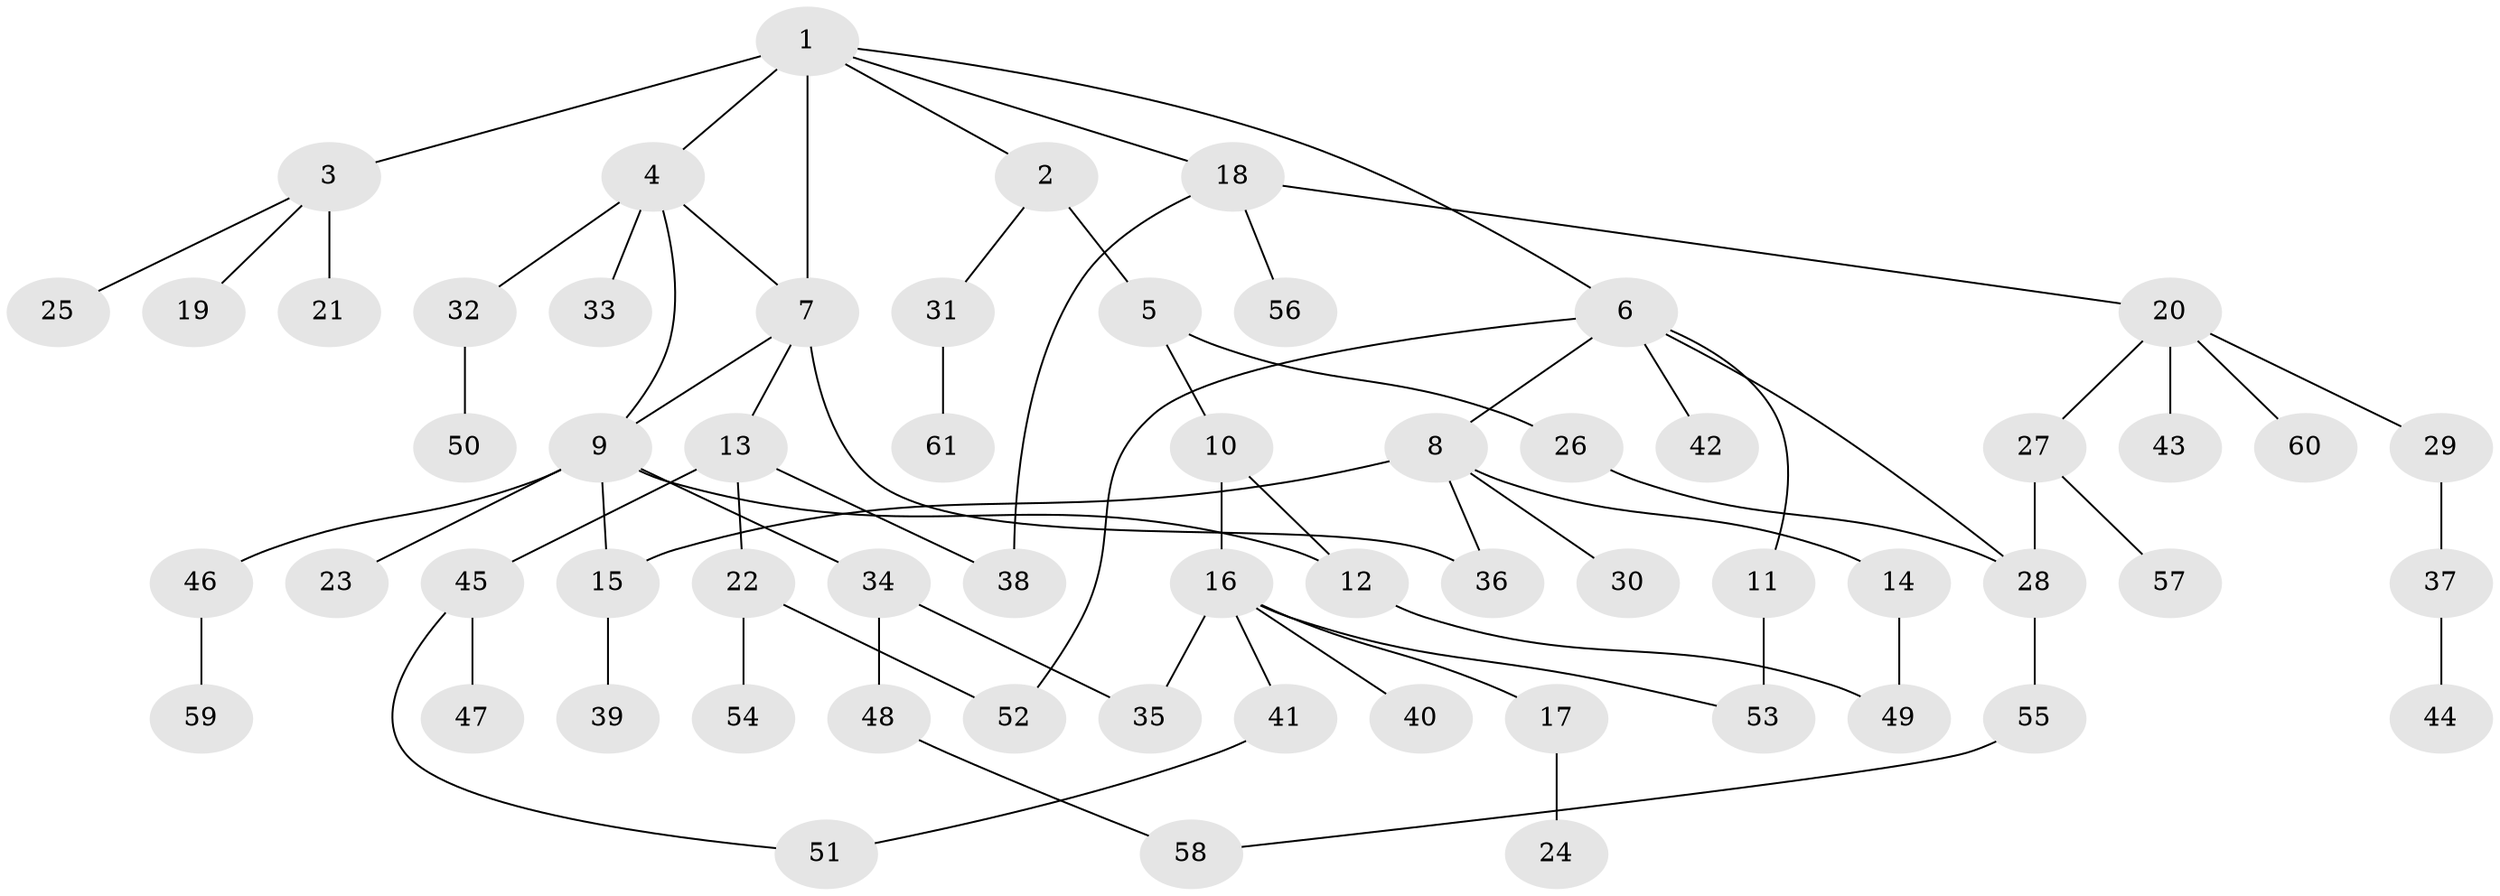 // original degree distribution, {7: 0.016666666666666666, 5: 0.058333333333333334, 2: 0.2833333333333333, 4: 0.075, 3: 0.125, 6: 0.025, 1: 0.4166666666666667}
// Generated by graph-tools (version 1.1) at 2025/34/03/09/25 02:34:20]
// undirected, 61 vertices, 74 edges
graph export_dot {
graph [start="1"]
  node [color=gray90,style=filled];
  1;
  2;
  3;
  4;
  5;
  6;
  7;
  8;
  9;
  10;
  11;
  12;
  13;
  14;
  15;
  16;
  17;
  18;
  19;
  20;
  21;
  22;
  23;
  24;
  25;
  26;
  27;
  28;
  29;
  30;
  31;
  32;
  33;
  34;
  35;
  36;
  37;
  38;
  39;
  40;
  41;
  42;
  43;
  44;
  45;
  46;
  47;
  48;
  49;
  50;
  51;
  52;
  53;
  54;
  55;
  56;
  57;
  58;
  59;
  60;
  61;
  1 -- 2 [weight=1.0];
  1 -- 3 [weight=2.0];
  1 -- 4 [weight=1.0];
  1 -- 6 [weight=1.0];
  1 -- 7 [weight=1.0];
  1 -- 18 [weight=1.0];
  2 -- 5 [weight=2.0];
  2 -- 31 [weight=1.0];
  3 -- 19 [weight=1.0];
  3 -- 21 [weight=1.0];
  3 -- 25 [weight=1.0];
  4 -- 7 [weight=1.0];
  4 -- 9 [weight=1.0];
  4 -- 32 [weight=1.0];
  4 -- 33 [weight=2.0];
  5 -- 10 [weight=1.0];
  5 -- 26 [weight=1.0];
  6 -- 8 [weight=1.0];
  6 -- 11 [weight=1.0];
  6 -- 28 [weight=1.0];
  6 -- 42 [weight=1.0];
  6 -- 52 [weight=1.0];
  7 -- 9 [weight=1.0];
  7 -- 13 [weight=1.0];
  7 -- 36 [weight=1.0];
  8 -- 14 [weight=1.0];
  8 -- 15 [weight=1.0];
  8 -- 30 [weight=1.0];
  8 -- 36 [weight=1.0];
  9 -- 12 [weight=1.0];
  9 -- 15 [weight=1.0];
  9 -- 23 [weight=4.0];
  9 -- 34 [weight=1.0];
  9 -- 46 [weight=1.0];
  10 -- 12 [weight=1.0];
  10 -- 16 [weight=1.0];
  11 -- 53 [weight=2.0];
  12 -- 49 [weight=1.0];
  13 -- 22 [weight=1.0];
  13 -- 38 [weight=1.0];
  13 -- 45 [weight=1.0];
  14 -- 49 [weight=1.0];
  15 -- 39 [weight=1.0];
  16 -- 17 [weight=1.0];
  16 -- 35 [weight=1.0];
  16 -- 40 [weight=1.0];
  16 -- 41 [weight=1.0];
  16 -- 53 [weight=1.0];
  17 -- 24 [weight=1.0];
  18 -- 20 [weight=1.0];
  18 -- 38 [weight=1.0];
  18 -- 56 [weight=1.0];
  20 -- 27 [weight=1.0];
  20 -- 29 [weight=1.0];
  20 -- 43 [weight=1.0];
  20 -- 60 [weight=1.0];
  22 -- 52 [weight=1.0];
  22 -- 54 [weight=1.0];
  26 -- 28 [weight=1.0];
  27 -- 28 [weight=1.0];
  27 -- 57 [weight=1.0];
  28 -- 55 [weight=1.0];
  29 -- 37 [weight=1.0];
  31 -- 61 [weight=1.0];
  32 -- 50 [weight=1.0];
  34 -- 35 [weight=3.0];
  34 -- 48 [weight=1.0];
  37 -- 44 [weight=1.0];
  41 -- 51 [weight=1.0];
  45 -- 47 [weight=1.0];
  45 -- 51 [weight=1.0];
  46 -- 59 [weight=1.0];
  48 -- 58 [weight=1.0];
  55 -- 58 [weight=1.0];
}
